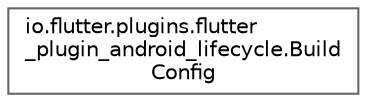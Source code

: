 digraph "Graphical Class Hierarchy"
{
 // LATEX_PDF_SIZE
  bgcolor="transparent";
  edge [fontname=Helvetica,fontsize=10,labelfontname=Helvetica,labelfontsize=10];
  node [fontname=Helvetica,fontsize=10,shape=box,height=0.2,width=0.4];
  rankdir="LR";
  Node0 [id="Node000000",label="io.flutter.plugins.flutter\l_plugin_android_lifecycle.Build\lConfig",height=0.2,width=0.4,color="grey40", fillcolor="white", style="filled",URL="$classio_1_1flutter_1_1plugins_1_1flutter__plugin__android__lifecycle_1_1_build_config.html",tooltip=" "];
}
